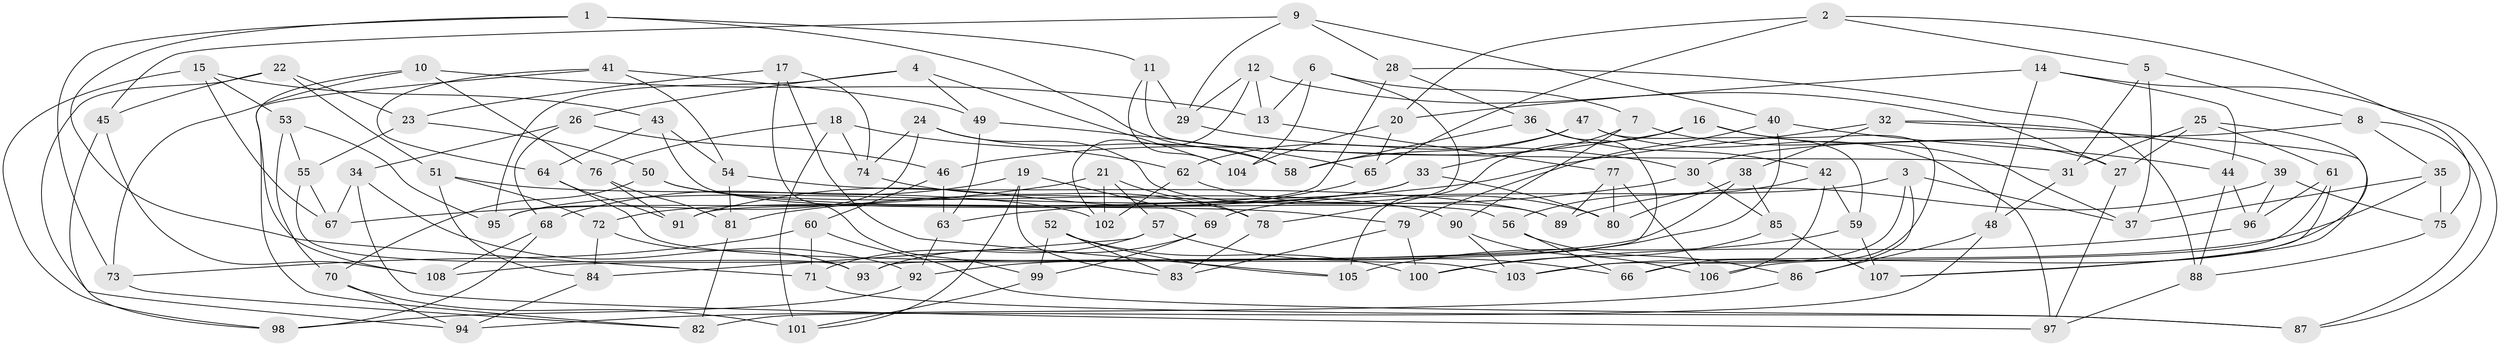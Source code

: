 // Generated by graph-tools (version 1.1) at 2025/16/03/09/25 04:16:34]
// undirected, 108 vertices, 216 edges
graph export_dot {
graph [start="1"]
  node [color=gray90,style=filled];
  1;
  2;
  3;
  4;
  5;
  6;
  7;
  8;
  9;
  10;
  11;
  12;
  13;
  14;
  15;
  16;
  17;
  18;
  19;
  20;
  21;
  22;
  23;
  24;
  25;
  26;
  27;
  28;
  29;
  30;
  31;
  32;
  33;
  34;
  35;
  36;
  37;
  38;
  39;
  40;
  41;
  42;
  43;
  44;
  45;
  46;
  47;
  48;
  49;
  50;
  51;
  52;
  53;
  54;
  55;
  56;
  57;
  58;
  59;
  60;
  61;
  62;
  63;
  64;
  65;
  66;
  67;
  68;
  69;
  70;
  71;
  72;
  73;
  74;
  75;
  76;
  77;
  78;
  79;
  80;
  81;
  82;
  83;
  84;
  85;
  86;
  87;
  88;
  89;
  90;
  91;
  92;
  93;
  94;
  95;
  96;
  97;
  98;
  99;
  100;
  101;
  102;
  103;
  104;
  105;
  106;
  107;
  108;
  1 -- 71;
  1 -- 58;
  1 -- 11;
  1 -- 73;
  2 -- 5;
  2 -- 20;
  2 -- 65;
  2 -- 75;
  3 -- 69;
  3 -- 103;
  3 -- 37;
  3 -- 86;
  4 -- 95;
  4 -- 104;
  4 -- 26;
  4 -- 49;
  5 -- 8;
  5 -- 37;
  5 -- 31;
  6 -- 78;
  6 -- 104;
  6 -- 13;
  6 -- 7;
  7 -- 90;
  7 -- 33;
  7 -- 37;
  8 -- 87;
  8 -- 35;
  8 -- 30;
  9 -- 28;
  9 -- 29;
  9 -- 45;
  9 -- 40;
  10 -- 108;
  10 -- 73;
  10 -- 76;
  10 -- 13;
  11 -- 29;
  11 -- 104;
  11 -- 31;
  12 -- 102;
  12 -- 13;
  12 -- 27;
  12 -- 29;
  13 -- 77;
  14 -- 48;
  14 -- 20;
  14 -- 44;
  14 -- 87;
  15 -- 67;
  15 -- 53;
  15 -- 43;
  15 -- 98;
  16 -- 66;
  16 -- 27;
  16 -- 105;
  16 -- 46;
  17 -- 74;
  17 -- 23;
  17 -- 105;
  17 -- 99;
  18 -- 101;
  18 -- 76;
  18 -- 62;
  18 -- 74;
  19 -- 69;
  19 -- 83;
  19 -- 68;
  19 -- 101;
  20 -- 65;
  20 -- 104;
  21 -- 57;
  21 -- 67;
  21 -- 78;
  21 -- 102;
  22 -- 45;
  22 -- 51;
  22 -- 23;
  22 -- 94;
  23 -- 55;
  23 -- 50;
  24 -- 95;
  24 -- 74;
  24 -- 89;
  24 -- 58;
  25 -- 61;
  25 -- 31;
  25 -- 106;
  25 -- 27;
  26 -- 46;
  26 -- 68;
  26 -- 34;
  27 -- 97;
  28 -- 36;
  28 -- 88;
  28 -- 91;
  29 -- 30;
  30 -- 85;
  30 -- 63;
  31 -- 48;
  32 -- 39;
  32 -- 81;
  32 -- 107;
  32 -- 38;
  33 -- 72;
  33 -- 80;
  33 -- 95;
  34 -- 92;
  34 -- 67;
  34 -- 97;
  35 -- 103;
  35 -- 37;
  35 -- 75;
  36 -- 58;
  36 -- 42;
  36 -- 93;
  38 -- 108;
  38 -- 85;
  38 -- 80;
  39 -- 96;
  39 -- 75;
  39 -- 89;
  40 -- 44;
  40 -- 92;
  40 -- 79;
  41 -- 54;
  41 -- 82;
  41 -- 64;
  41 -- 49;
  42 -- 59;
  42 -- 56;
  42 -- 106;
  43 -- 54;
  43 -- 64;
  43 -- 56;
  44 -- 96;
  44 -- 88;
  45 -- 98;
  45 -- 108;
  46 -- 63;
  46 -- 60;
  47 -- 62;
  47 -- 97;
  47 -- 58;
  47 -- 59;
  48 -- 86;
  48 -- 82;
  49 -- 63;
  49 -- 65;
  50 -- 90;
  50 -- 79;
  50 -- 70;
  51 -- 72;
  51 -- 84;
  51 -- 102;
  52 -- 100;
  52 -- 99;
  52 -- 105;
  52 -- 83;
  53 -- 70;
  53 -- 95;
  53 -- 55;
  54 -- 81;
  54 -- 89;
  55 -- 67;
  55 -- 93;
  56 -- 66;
  56 -- 86;
  57 -- 71;
  57 -- 66;
  57 -- 84;
  59 -- 105;
  59 -- 107;
  60 -- 73;
  60 -- 87;
  60 -- 71;
  61 -- 66;
  61 -- 96;
  61 -- 107;
  62 -- 80;
  62 -- 102;
  63 -- 92;
  64 -- 91;
  64 -- 103;
  65 -- 91;
  68 -- 108;
  68 -- 98;
  69 -- 93;
  69 -- 99;
  70 -- 94;
  70 -- 101;
  71 -- 87;
  72 -- 93;
  72 -- 84;
  73 -- 82;
  74 -- 78;
  75 -- 88;
  76 -- 81;
  76 -- 91;
  77 -- 80;
  77 -- 106;
  77 -- 89;
  78 -- 83;
  79 -- 83;
  79 -- 100;
  81 -- 82;
  84 -- 94;
  85 -- 100;
  85 -- 107;
  86 -- 94;
  88 -- 97;
  90 -- 106;
  90 -- 103;
  92 -- 98;
  96 -- 100;
  99 -- 101;
}

